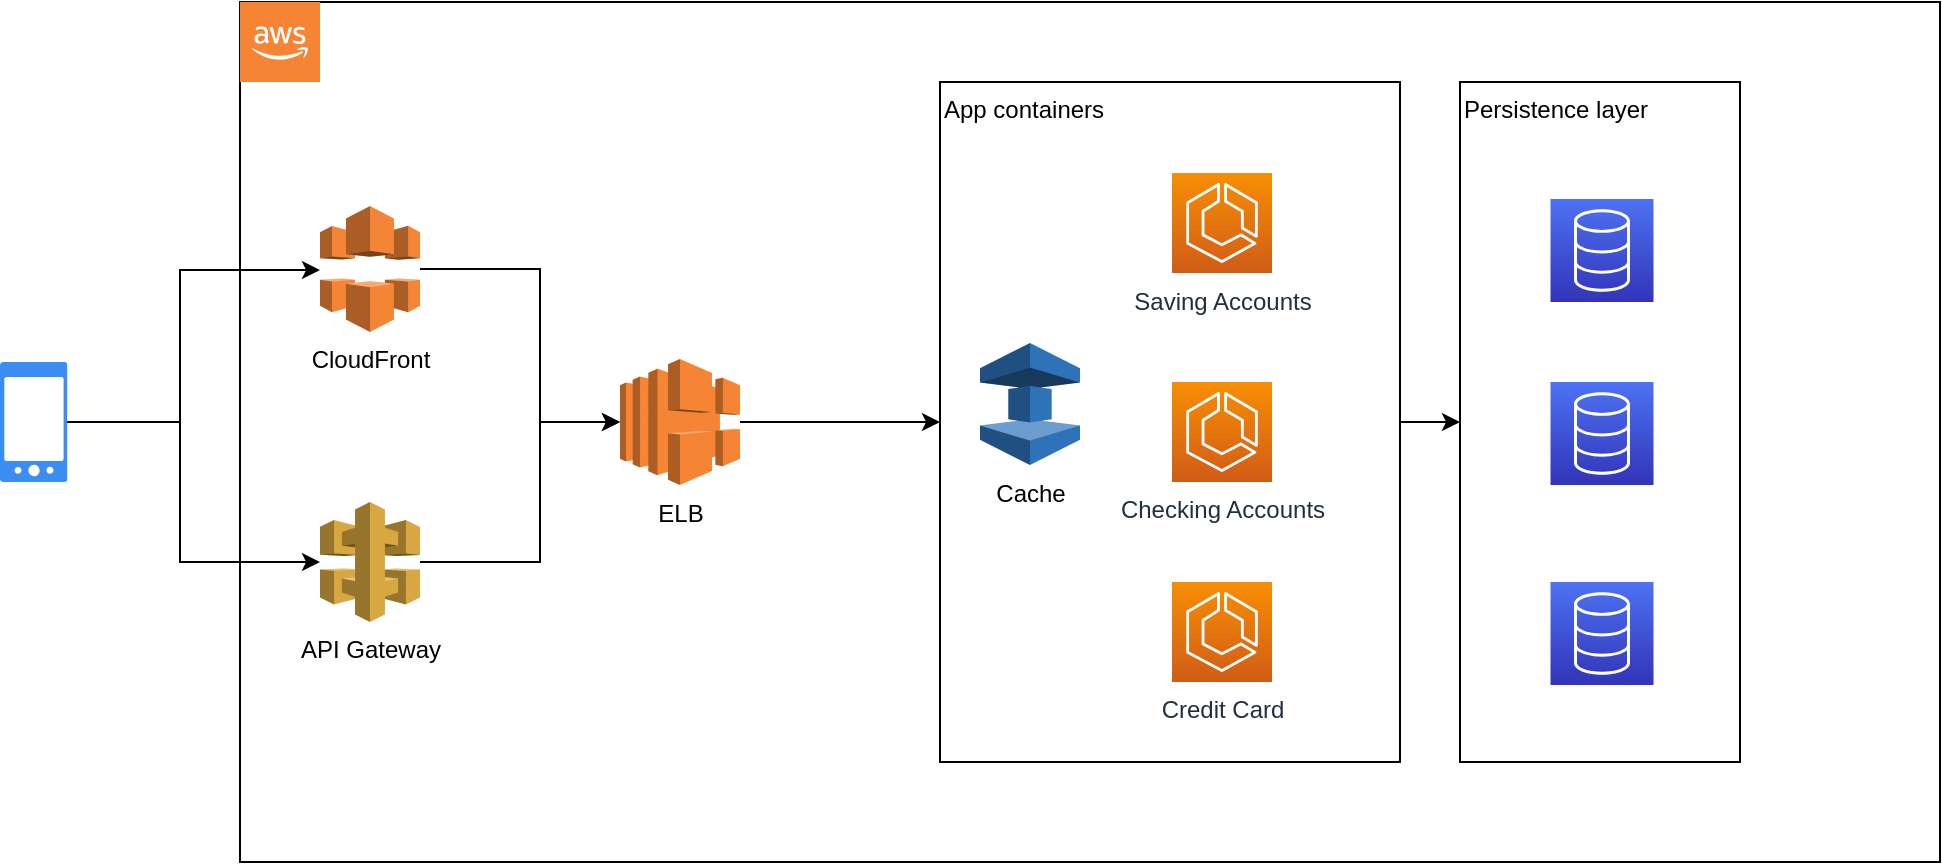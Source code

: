 <mxfile version="20.5.3" type="github">
  <diagram id="5bzbKDXPPmBTwJNbyLpx" name="Página-1">
    <mxGraphModel dx="1354" dy="767" grid="1" gridSize="10" guides="1" tooltips="1" connect="1" arrows="1" fold="1" page="1" pageScale="1" pageWidth="827" pageHeight="1169" math="0" shadow="0">
      <root>
        <mxCell id="0" />
        <mxCell id="1" parent="0" />
        <mxCell id="9ftaW-9AjqoJVhmIAfhh-5" value="" style="rounded=0;whiteSpace=wrap;html=1;" vertex="1" parent="1">
          <mxGeometry x="140" y="60" width="850" height="430" as="geometry" />
        </mxCell>
        <mxCell id="9ftaW-9AjqoJVhmIAfhh-8" style="edgeStyle=orthogonalEdgeStyle;rounded=0;orthogonalLoop=1;jettySize=auto;html=1;" edge="1" parent="1" source="9ftaW-9AjqoJVhmIAfhh-1" target="9ftaW-9AjqoJVhmIAfhh-2">
          <mxGeometry relative="1" as="geometry">
            <Array as="points">
              <mxPoint x="110" y="270" />
              <mxPoint x="110" y="194" />
            </Array>
          </mxGeometry>
        </mxCell>
        <mxCell id="9ftaW-9AjqoJVhmIAfhh-9" style="edgeStyle=orthogonalEdgeStyle;rounded=0;orthogonalLoop=1;jettySize=auto;html=1;" edge="1" parent="1" source="9ftaW-9AjqoJVhmIAfhh-1" target="9ftaW-9AjqoJVhmIAfhh-7">
          <mxGeometry relative="1" as="geometry">
            <Array as="points">
              <mxPoint x="110" y="270" />
              <mxPoint x="110" y="340" />
            </Array>
          </mxGeometry>
        </mxCell>
        <mxCell id="9ftaW-9AjqoJVhmIAfhh-1" value="" style="sketch=0;html=1;aspect=fixed;strokeColor=none;shadow=0;align=center;verticalAlign=top;fillColor=#3B8DF1;shape=mxgraph.gcp2.phone_android" vertex="1" parent="1">
          <mxGeometry x="20" y="240" width="33.6" height="60" as="geometry" />
        </mxCell>
        <mxCell id="9ftaW-9AjqoJVhmIAfhh-10" style="edgeStyle=orthogonalEdgeStyle;rounded=0;orthogonalLoop=1;jettySize=auto;html=1;" edge="1" parent="1" source="9ftaW-9AjqoJVhmIAfhh-2" target="9ftaW-9AjqoJVhmIAfhh-6">
          <mxGeometry relative="1" as="geometry">
            <Array as="points">
              <mxPoint x="290" y="194" />
              <mxPoint x="290" y="270" />
            </Array>
          </mxGeometry>
        </mxCell>
        <mxCell id="9ftaW-9AjqoJVhmIAfhh-2" value="CloudFront" style="outlineConnect=0;dashed=0;verticalLabelPosition=bottom;verticalAlign=top;align=center;html=1;shape=mxgraph.aws3.cloudfront;fillColor=#F58536;gradientColor=none;" vertex="1" parent="1">
          <mxGeometry x="180" y="162" width="50" height="63" as="geometry" />
        </mxCell>
        <mxCell id="9ftaW-9AjqoJVhmIAfhh-3" value="" style="outlineConnect=0;dashed=0;verticalLabelPosition=bottom;verticalAlign=top;align=center;html=1;shape=mxgraph.aws3.cloud_2;fillColor=#F58534;gradientColor=none;" vertex="1" parent="1">
          <mxGeometry x="140" y="60" width="40" height="40" as="geometry" />
        </mxCell>
        <mxCell id="9ftaW-9AjqoJVhmIAfhh-17" style="edgeStyle=orthogonalEdgeStyle;rounded=0;orthogonalLoop=1;jettySize=auto;html=1;" edge="1" parent="1" source="9ftaW-9AjqoJVhmIAfhh-6" target="9ftaW-9AjqoJVhmIAfhh-13">
          <mxGeometry relative="1" as="geometry" />
        </mxCell>
        <mxCell id="9ftaW-9AjqoJVhmIAfhh-6" value="ELB" style="outlineConnect=0;dashed=0;verticalLabelPosition=bottom;verticalAlign=top;align=center;html=1;shape=mxgraph.aws3.elastic_load_balancing;fillColor=#F58534;gradientColor=none;" vertex="1" parent="1">
          <mxGeometry x="330" y="238.5" width="60" height="63" as="geometry" />
        </mxCell>
        <mxCell id="9ftaW-9AjqoJVhmIAfhh-11" style="edgeStyle=orthogonalEdgeStyle;rounded=0;orthogonalLoop=1;jettySize=auto;html=1;" edge="1" parent="1" source="9ftaW-9AjqoJVhmIAfhh-7" target="9ftaW-9AjqoJVhmIAfhh-6">
          <mxGeometry relative="1" as="geometry">
            <Array as="points">
              <mxPoint x="290" y="340" />
              <mxPoint x="290" y="270" />
            </Array>
          </mxGeometry>
        </mxCell>
        <mxCell id="9ftaW-9AjqoJVhmIAfhh-7" value="API Gateway" style="outlineConnect=0;dashed=0;verticalLabelPosition=bottom;verticalAlign=top;align=center;html=1;shape=mxgraph.aws3.api_gateway;fillColor=#D9A741;gradientColor=none;" vertex="1" parent="1">
          <mxGeometry x="180" y="310" width="50" height="60" as="geometry" />
        </mxCell>
        <mxCell id="9ftaW-9AjqoJVhmIAfhh-22" style="edgeStyle=orthogonalEdgeStyle;rounded=0;orthogonalLoop=1;jettySize=auto;html=1;entryX=0;entryY=0.5;entryDx=0;entryDy=0;" edge="1" parent="1" source="9ftaW-9AjqoJVhmIAfhh-13" target="9ftaW-9AjqoJVhmIAfhh-18">
          <mxGeometry relative="1" as="geometry" />
        </mxCell>
        <mxCell id="9ftaW-9AjqoJVhmIAfhh-13" value="&lt;div&gt;App containers&lt;br&gt;&lt;/div&gt;" style="rounded=0;whiteSpace=wrap;html=1;align=left;verticalAlign=top;" vertex="1" parent="1">
          <mxGeometry x="490" y="100" width="230" height="340" as="geometry" />
        </mxCell>
        <mxCell id="9ftaW-9AjqoJVhmIAfhh-12" value="Cache" style="outlineConnect=0;dashed=0;verticalLabelPosition=bottom;verticalAlign=top;align=center;html=1;shape=mxgraph.aws3.elasticache;fillColor=#2E73B8;gradientColor=none;" vertex="1" parent="1">
          <mxGeometry x="510" y="230.5" width="50" height="61" as="geometry" />
        </mxCell>
        <mxCell id="9ftaW-9AjqoJVhmIAfhh-14" value="Saving Accounts" style="sketch=0;points=[[0,0,0],[0.25,0,0],[0.5,0,0],[0.75,0,0],[1,0,0],[0,1,0],[0.25,1,0],[0.5,1,0],[0.75,1,0],[1,1,0],[0,0.25,0],[0,0.5,0],[0,0.75,0],[1,0.25,0],[1,0.5,0],[1,0.75,0]];outlineConnect=0;fontColor=#232F3E;gradientColor=#F78E04;gradientDirection=north;fillColor=#D05C17;strokeColor=#ffffff;dashed=0;verticalLabelPosition=bottom;verticalAlign=top;align=center;html=1;fontSize=12;fontStyle=0;aspect=fixed;shape=mxgraph.aws4.resourceIcon;resIcon=mxgraph.aws4.ecs;" vertex="1" parent="1">
          <mxGeometry x="606" y="145.5" width="50" height="50" as="geometry" />
        </mxCell>
        <mxCell id="9ftaW-9AjqoJVhmIAfhh-15" value="Checking Accounts" style="sketch=0;points=[[0,0,0],[0.25,0,0],[0.5,0,0],[0.75,0,0],[1,0,0],[0,1,0],[0.25,1,0],[0.5,1,0],[0.75,1,0],[1,1,0],[0,0.25,0],[0,0.5,0],[0,0.75,0],[1,0.25,0],[1,0.5,0],[1,0.75,0]];outlineConnect=0;fontColor=#232F3E;gradientColor=#F78E04;gradientDirection=north;fillColor=#D05C17;strokeColor=#ffffff;dashed=0;verticalLabelPosition=bottom;verticalAlign=top;align=center;html=1;fontSize=12;fontStyle=0;aspect=fixed;shape=mxgraph.aws4.resourceIcon;resIcon=mxgraph.aws4.ecs;" vertex="1" parent="1">
          <mxGeometry x="606" y="250" width="50" height="50" as="geometry" />
        </mxCell>
        <mxCell id="9ftaW-9AjqoJVhmIAfhh-16" value="Credit Card" style="sketch=0;points=[[0,0,0],[0.25,0,0],[0.5,0,0],[0.75,0,0],[1,0,0],[0,1,0],[0.25,1,0],[0.5,1,0],[0.75,1,0],[1,1,0],[0,0.25,0],[0,0.5,0],[0,0.75,0],[1,0.25,0],[1,0.5,0],[1,0.75,0]];outlineConnect=0;fontColor=#232F3E;gradientColor=#F78E04;gradientDirection=north;fillColor=#D05C17;strokeColor=#ffffff;dashed=0;verticalLabelPosition=bottom;verticalAlign=top;align=center;html=1;fontSize=12;fontStyle=0;aspect=fixed;shape=mxgraph.aws4.resourceIcon;resIcon=mxgraph.aws4.ecs;" vertex="1" parent="1">
          <mxGeometry x="606" y="350" width="50" height="50" as="geometry" />
        </mxCell>
        <mxCell id="9ftaW-9AjqoJVhmIAfhh-18" value="Persistence layer" style="rounded=0;whiteSpace=wrap;html=1;align=left;verticalAlign=top;" vertex="1" parent="1">
          <mxGeometry x="750" y="100" width="140" height="340" as="geometry" />
        </mxCell>
        <mxCell id="9ftaW-9AjqoJVhmIAfhh-19" value="" style="sketch=0;points=[[0,0,0],[0.25,0,0],[0.5,0,0],[0.75,0,0],[1,0,0],[0,1,0],[0.25,1,0],[0.5,1,0],[0.75,1,0],[1,1,0],[0,0.25,0],[0,0.5,0],[0,0.75,0],[1,0.25,0],[1,0.5,0],[1,0.75,0]];outlineConnect=0;fontColor=#232F3E;gradientColor=#4D72F3;gradientDirection=north;fillColor=#3334B9;strokeColor=#ffffff;dashed=0;verticalLabelPosition=bottom;verticalAlign=top;align=center;html=1;fontSize=12;fontStyle=0;aspect=fixed;shape=mxgraph.aws4.resourceIcon;resIcon=mxgraph.aws4.database;" vertex="1" parent="1">
          <mxGeometry x="795.25" y="158.5" width="51.5" height="51.5" as="geometry" />
        </mxCell>
        <mxCell id="9ftaW-9AjqoJVhmIAfhh-20" value="" style="sketch=0;points=[[0,0,0],[0.25,0,0],[0.5,0,0],[0.75,0,0],[1,0,0],[0,1,0],[0.25,1,0],[0.5,1,0],[0.75,1,0],[1,1,0],[0,0.25,0],[0,0.5,0],[0,0.75,0],[1,0.25,0],[1,0.5,0],[1,0.75,0]];outlineConnect=0;fontColor=#232F3E;gradientColor=#4D72F3;gradientDirection=north;fillColor=#3334B9;strokeColor=#ffffff;dashed=0;verticalLabelPosition=bottom;verticalAlign=top;align=center;html=1;fontSize=12;fontStyle=0;aspect=fixed;shape=mxgraph.aws4.resourceIcon;resIcon=mxgraph.aws4.database;" vertex="1" parent="1">
          <mxGeometry x="795.25" y="250" width="51.5" height="51.5" as="geometry" />
        </mxCell>
        <mxCell id="9ftaW-9AjqoJVhmIAfhh-21" value="" style="sketch=0;points=[[0,0,0],[0.25,0,0],[0.5,0,0],[0.75,0,0],[1,0,0],[0,1,0],[0.25,1,0],[0.5,1,0],[0.75,1,0],[1,1,0],[0,0.25,0],[0,0.5,0],[0,0.75,0],[1,0.25,0],[1,0.5,0],[1,0.75,0]];outlineConnect=0;fontColor=#232F3E;gradientColor=#4D72F3;gradientDirection=north;fillColor=#3334B9;strokeColor=#ffffff;dashed=0;verticalLabelPosition=bottom;verticalAlign=top;align=center;html=1;fontSize=12;fontStyle=0;aspect=fixed;shape=mxgraph.aws4.resourceIcon;resIcon=mxgraph.aws4.database;" vertex="1" parent="1">
          <mxGeometry x="795.25" y="350" width="51.5" height="51.5" as="geometry" />
        </mxCell>
      </root>
    </mxGraphModel>
  </diagram>
</mxfile>
